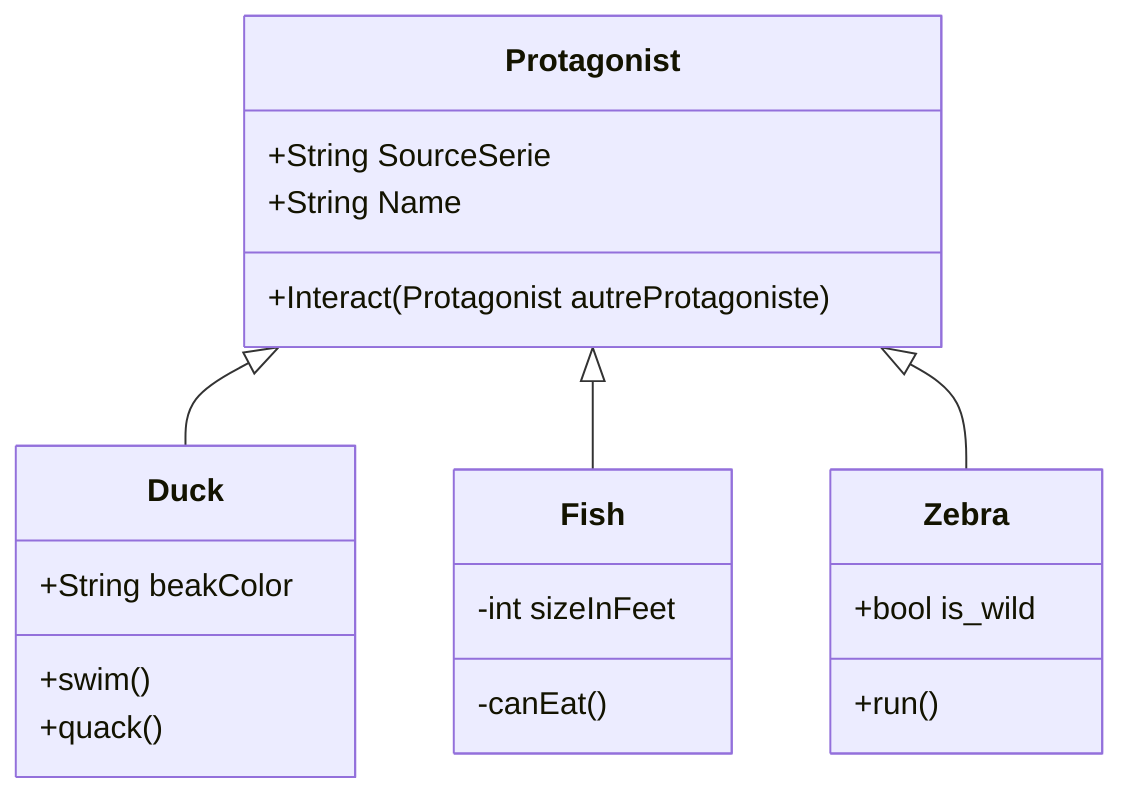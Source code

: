 classDiagram
    Protagonist <|-- Duck
    Protagonist <|-- Fish
    Protagonist <|-- Zebra
    Protagonist : +String SourceSerie
    Protagonist : +String Name
    Protagonist: +Interact(Protagonist autreProtagoniste)
    class Duck{
      +String beakColor
      +swim()
      +quack()
    }
    class Fish{
      -int sizeInFeet
      -canEat()
    }
    class Zebra{
      +bool is_wild
      +run()
    }